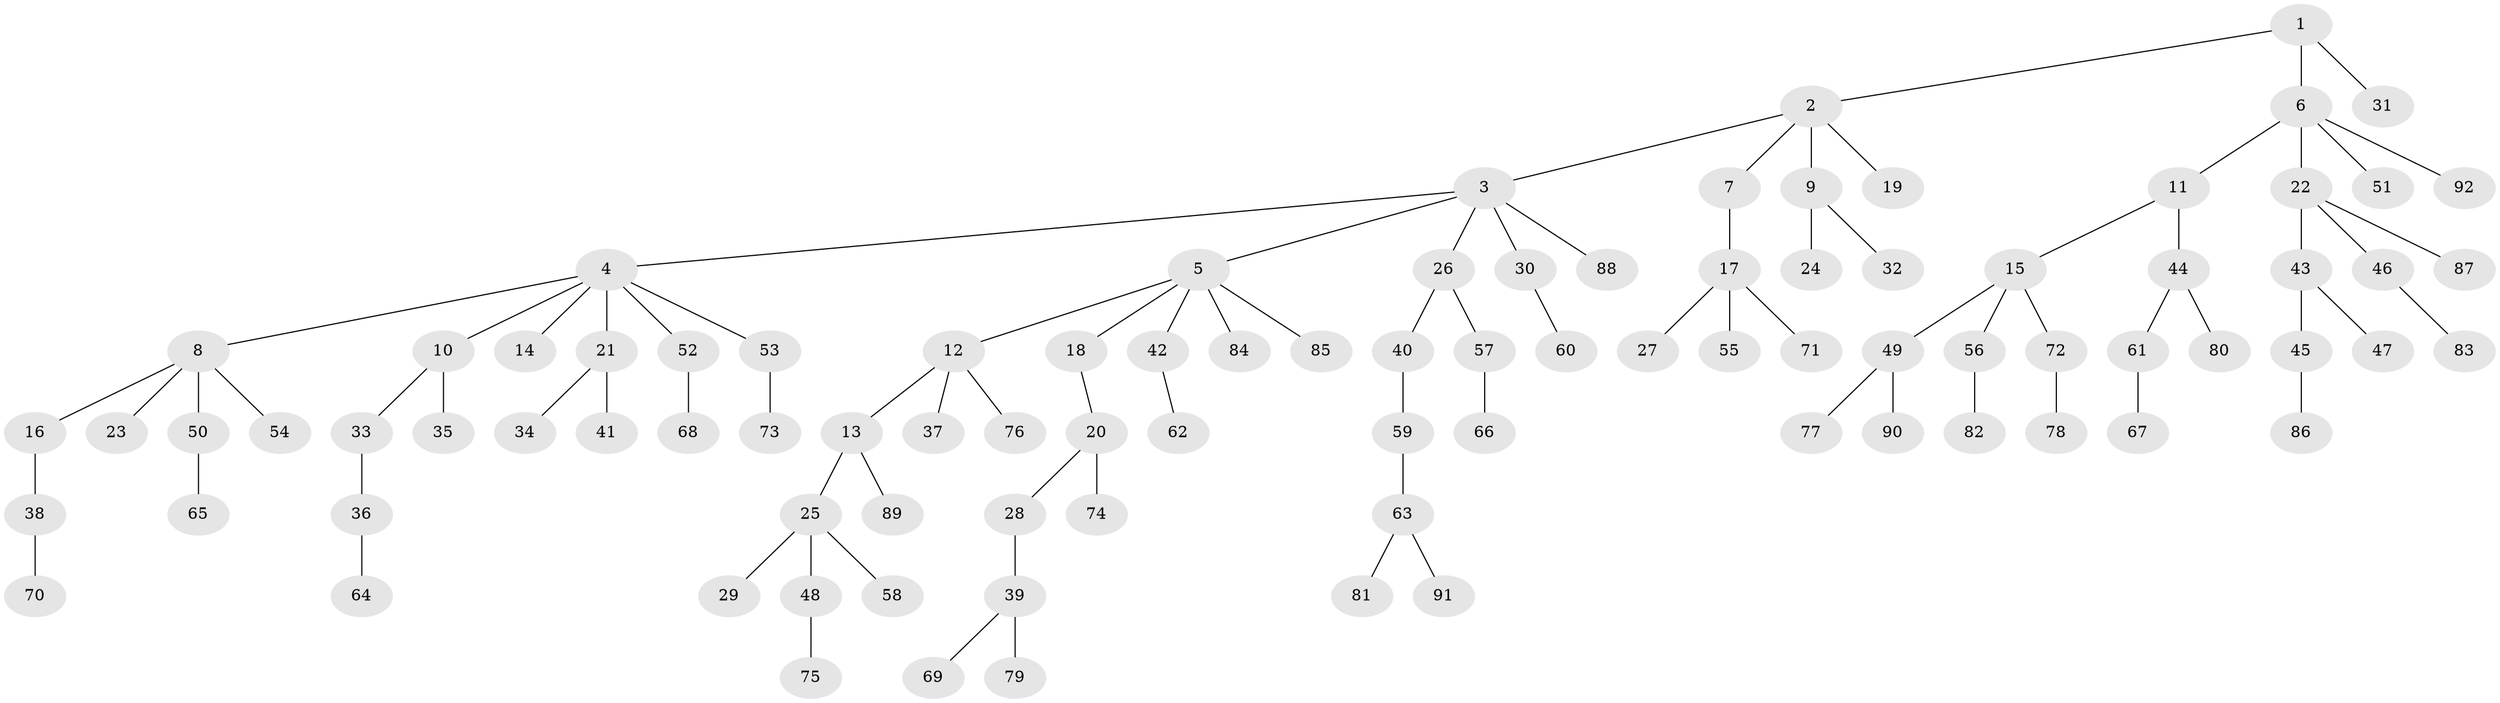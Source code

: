 // coarse degree distribution, {2: 0.21666666666666667, 4: 0.13333333333333333, 11: 0.016666666666666666, 8: 0.016666666666666666, 3: 0.03333333333333333, 1: 0.5833333333333334}
// Generated by graph-tools (version 1.1) at 2025/24/03/03/25 07:24:06]
// undirected, 92 vertices, 91 edges
graph export_dot {
graph [start="1"]
  node [color=gray90,style=filled];
  1;
  2;
  3;
  4;
  5;
  6;
  7;
  8;
  9;
  10;
  11;
  12;
  13;
  14;
  15;
  16;
  17;
  18;
  19;
  20;
  21;
  22;
  23;
  24;
  25;
  26;
  27;
  28;
  29;
  30;
  31;
  32;
  33;
  34;
  35;
  36;
  37;
  38;
  39;
  40;
  41;
  42;
  43;
  44;
  45;
  46;
  47;
  48;
  49;
  50;
  51;
  52;
  53;
  54;
  55;
  56;
  57;
  58;
  59;
  60;
  61;
  62;
  63;
  64;
  65;
  66;
  67;
  68;
  69;
  70;
  71;
  72;
  73;
  74;
  75;
  76;
  77;
  78;
  79;
  80;
  81;
  82;
  83;
  84;
  85;
  86;
  87;
  88;
  89;
  90;
  91;
  92;
  1 -- 2;
  1 -- 6;
  1 -- 31;
  2 -- 3;
  2 -- 7;
  2 -- 9;
  2 -- 19;
  3 -- 4;
  3 -- 5;
  3 -- 26;
  3 -- 30;
  3 -- 88;
  4 -- 8;
  4 -- 10;
  4 -- 14;
  4 -- 21;
  4 -- 52;
  4 -- 53;
  5 -- 12;
  5 -- 18;
  5 -- 42;
  5 -- 84;
  5 -- 85;
  6 -- 11;
  6 -- 22;
  6 -- 51;
  6 -- 92;
  7 -- 17;
  8 -- 16;
  8 -- 23;
  8 -- 50;
  8 -- 54;
  9 -- 24;
  9 -- 32;
  10 -- 33;
  10 -- 35;
  11 -- 15;
  11 -- 44;
  12 -- 13;
  12 -- 37;
  12 -- 76;
  13 -- 25;
  13 -- 89;
  15 -- 49;
  15 -- 56;
  15 -- 72;
  16 -- 38;
  17 -- 27;
  17 -- 55;
  17 -- 71;
  18 -- 20;
  20 -- 28;
  20 -- 74;
  21 -- 34;
  21 -- 41;
  22 -- 43;
  22 -- 46;
  22 -- 87;
  25 -- 29;
  25 -- 48;
  25 -- 58;
  26 -- 40;
  26 -- 57;
  28 -- 39;
  30 -- 60;
  33 -- 36;
  36 -- 64;
  38 -- 70;
  39 -- 69;
  39 -- 79;
  40 -- 59;
  42 -- 62;
  43 -- 45;
  43 -- 47;
  44 -- 61;
  44 -- 80;
  45 -- 86;
  46 -- 83;
  48 -- 75;
  49 -- 77;
  49 -- 90;
  50 -- 65;
  52 -- 68;
  53 -- 73;
  56 -- 82;
  57 -- 66;
  59 -- 63;
  61 -- 67;
  63 -- 81;
  63 -- 91;
  72 -- 78;
}
